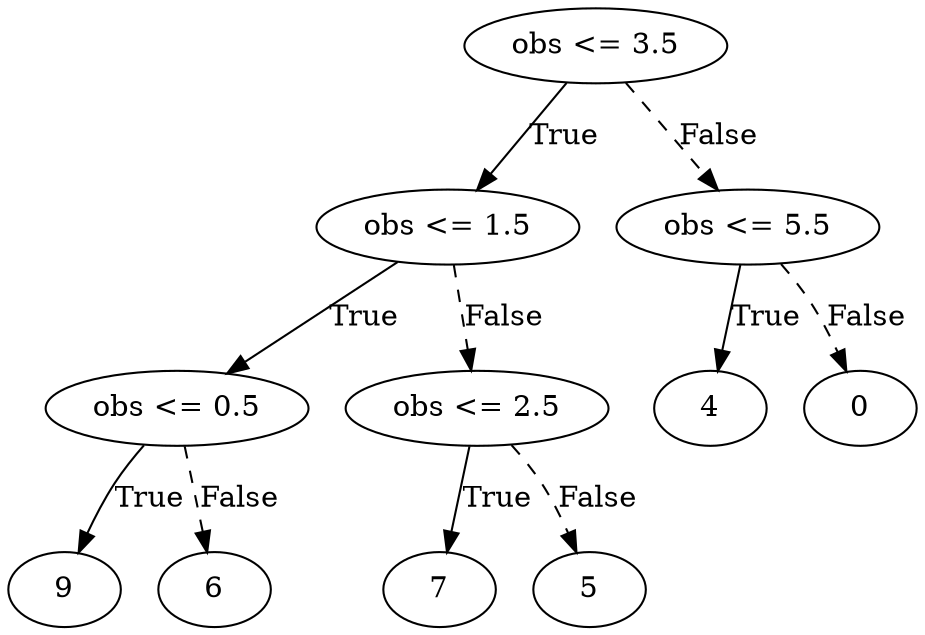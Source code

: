 digraph {
0 [label="obs <= 3.5"];
1 [label="obs <= 1.5"];
2 [label="obs <= 0.5"];
3 [label="9"];
2 -> 3 [label="True"];
4 [label="6"];
2 -> 4 [style="dashed", label="False"];
1 -> 2 [label="True"];
5 [label="obs <= 2.5"];
6 [label="7"];
5 -> 6 [label="True"];
7 [label="5"];
5 -> 7 [style="dashed", label="False"];
1 -> 5 [style="dashed", label="False"];
0 -> 1 [label="True"];
8 [label="obs <= 5.5"];
9 [label="4"];
8 -> 9 [label="True"];
10 [label="0"];
8 -> 10 [style="dashed", label="False"];
0 -> 8 [style="dashed", label="False"];

}